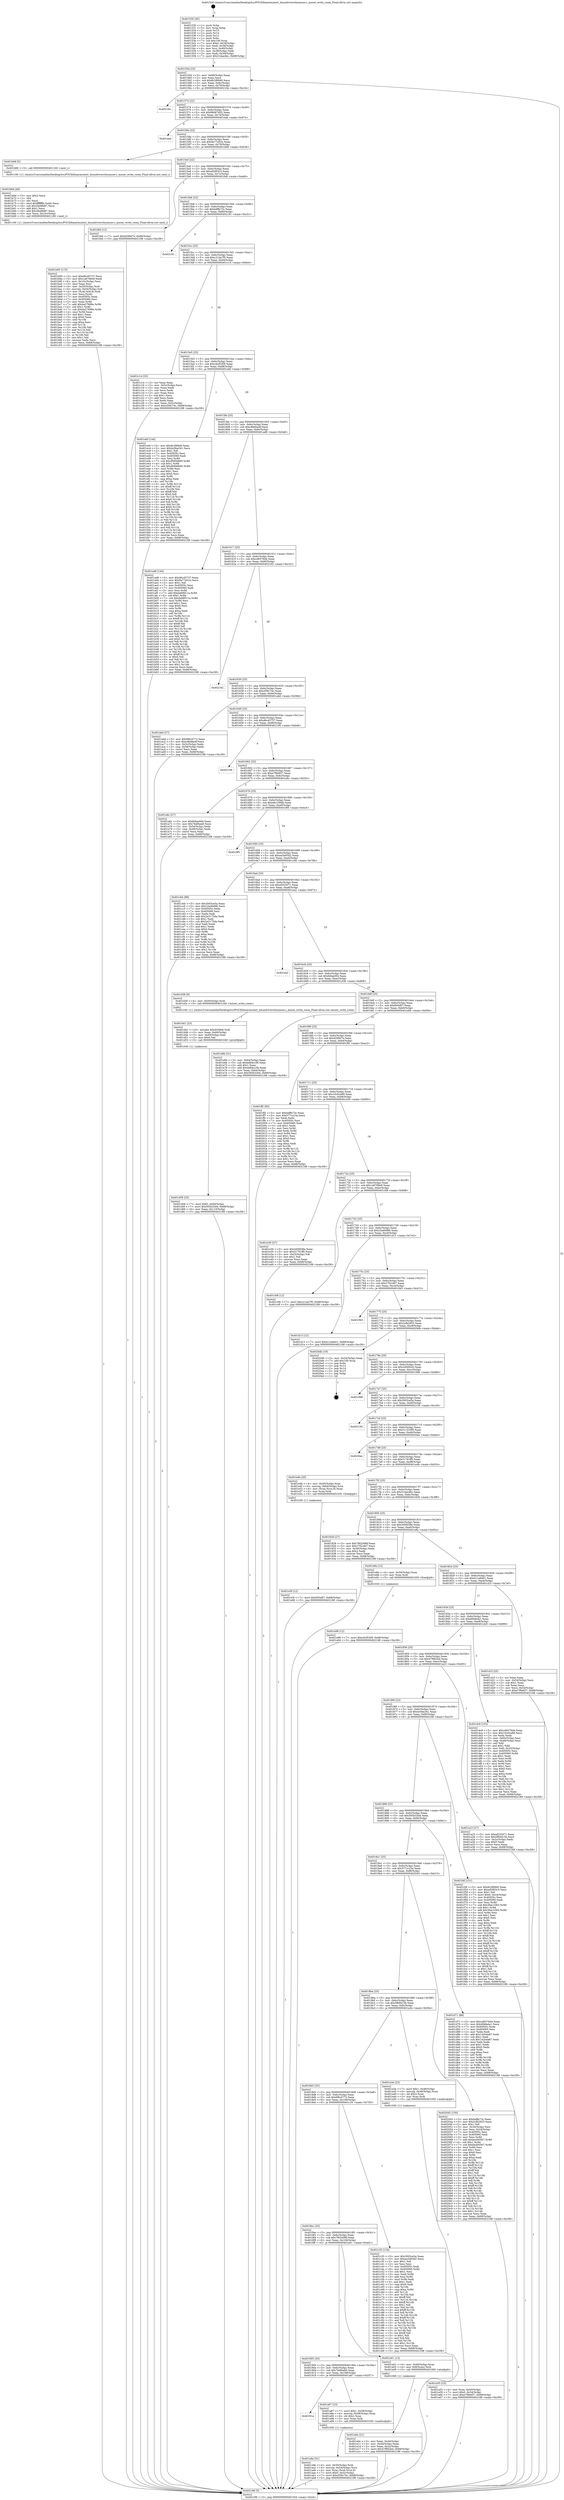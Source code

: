 digraph "0x401530" {
  label = "0x401530 (/mnt/c/Users/mathe/Desktop/tcc/POCII/binaries/extr_linuxdriversttymxser.c_mxser_write_room_Final-ollvm.out::main(0))"
  labelloc = "t"
  node[shape=record]

  Entry [label="",width=0.3,height=0.3,shape=circle,fillcolor=black,style=filled]
  "0x40155d" [label="{
     0x40155d [23]\l
     | [instrs]\l
     &nbsp;&nbsp;0x40155d \<+3\>: mov -0x68(%rbp),%eax\l
     &nbsp;&nbsp;0x401560 \<+2\>: mov %eax,%ecx\l
     &nbsp;&nbsp;0x401562 \<+6\>: sub $0x8c2f68d0,%ecx\l
     &nbsp;&nbsp;0x401568 \<+3\>: mov %eax,-0x6c(%rbp)\l
     &nbsp;&nbsp;0x40156b \<+3\>: mov %ecx,-0x70(%rbp)\l
     &nbsp;&nbsp;0x40156e \<+6\>: je 000000000040216e \<main+0xc3e\>\l
  }"]
  "0x40216e" [label="{
     0x40216e\l
  }", style=dashed]
  "0x401574" [label="{
     0x401574 [22]\l
     | [instrs]\l
     &nbsp;&nbsp;0x401574 \<+5\>: jmp 0000000000401579 \<main+0x49\>\l
     &nbsp;&nbsp;0x401579 \<+3\>: mov -0x6c(%rbp),%eax\l
     &nbsp;&nbsp;0x40157c \<+5\>: sub $0x98d67402,%eax\l
     &nbsp;&nbsp;0x401581 \<+3\>: mov %eax,-0x74(%rbp)\l
     &nbsp;&nbsp;0x401584 \<+6\>: je 0000000000401eae \<main+0x97e\>\l
  }"]
  Exit [label="",width=0.3,height=0.3,shape=circle,fillcolor=black,style=filled,peripheries=2]
  "0x401eae" [label="{
     0x401eae\l
  }", style=dashed]
  "0x40158a" [label="{
     0x40158a [22]\l
     | [instrs]\l
     &nbsp;&nbsp;0x40158a \<+5\>: jmp 000000000040158f \<main+0x5f\>\l
     &nbsp;&nbsp;0x40158f \<+3\>: mov -0x6c(%rbp),%eax\l
     &nbsp;&nbsp;0x401592 \<+5\>: sub $0x9a77e01b,%eax\l
     &nbsp;&nbsp;0x401597 \<+3\>: mov %eax,-0x78(%rbp)\l
     &nbsp;&nbsp;0x40159a \<+6\>: je 0000000000401b68 \<main+0x638\>\l
  }"]
  "0x401e96" [label="{
     0x401e96 [12]\l
     | [instrs]\l
     &nbsp;&nbsp;0x401e96 \<+7\>: movl $0xc6cf5309,-0x68(%rbp)\l
     &nbsp;&nbsp;0x401e9d \<+5\>: jmp 0000000000402188 \<main+0xc58\>\l
  }"]
  "0x401b68" [label="{
     0x401b68 [5]\l
     | [instrs]\l
     &nbsp;&nbsp;0x401b68 \<+5\>: call 0000000000401160 \<next_i\>\l
     | [calls]\l
     &nbsp;&nbsp;0x401160 \{1\} (/mnt/c/Users/mathe/Desktop/tcc/POCII/binaries/extr_linuxdriversttymxser.c_mxser_write_room_Final-ollvm.out::next_i)\l
  }"]
  "0x4015a0" [label="{
     0x4015a0 [22]\l
     | [instrs]\l
     &nbsp;&nbsp;0x4015a0 \<+5\>: jmp 00000000004015a5 \<main+0x75\>\l
     &nbsp;&nbsp;0x4015a5 \<+3\>: mov -0x6c(%rbp),%eax\l
     &nbsp;&nbsp;0x4015a8 \<+5\>: sub $0xa92f03c3,%eax\l
     &nbsp;&nbsp;0x4015ad \<+3\>: mov %eax,-0x7c(%rbp)\l
     &nbsp;&nbsp;0x4015b0 \<+6\>: je 0000000000401fe6 \<main+0xab6\>\l
  }"]
  "0x401e5f" [label="{
     0x401e5f [12]\l
     | [instrs]\l
     &nbsp;&nbsp;0x401e5f \<+7\>: movl $0x950d87,-0x68(%rbp)\l
     &nbsp;&nbsp;0x401e66 \<+5\>: jmp 0000000000402188 \<main+0xc58\>\l
  }"]
  "0x401fe6" [label="{
     0x401fe6 [12]\l
     | [instrs]\l
     &nbsp;&nbsp;0x401fe6 \<+7\>: movl $0xd299d7e,-0x68(%rbp)\l
     &nbsp;&nbsp;0x401fed \<+5\>: jmp 0000000000402188 \<main+0xc58\>\l
  }"]
  "0x4015b6" [label="{
     0x4015b6 [22]\l
     | [instrs]\l
     &nbsp;&nbsp;0x4015b6 \<+5\>: jmp 00000000004015bb \<main+0x8b\>\l
     &nbsp;&nbsp;0x4015bb \<+3\>: mov -0x6c(%rbp),%eax\l
     &nbsp;&nbsp;0x4015be \<+5\>: sub $0xbdffa73c,%eax\l
     &nbsp;&nbsp;0x4015c3 \<+3\>: mov %eax,-0x80(%rbp)\l
     &nbsp;&nbsp;0x4015c6 \<+6\>: je 0000000000402181 \<main+0xc51\>\l
  }"]
  "0x401d58" [label="{
     0x401d58 [25]\l
     | [instrs]\l
     &nbsp;&nbsp;0x401d58 \<+7\>: movl $0x0,-0x64(%rbp)\l
     &nbsp;&nbsp;0x401d5f \<+7\>: movl $0x565b33d4,-0x68(%rbp)\l
     &nbsp;&nbsp;0x401d66 \<+6\>: mov %eax,-0x110(%rbp)\l
     &nbsp;&nbsp;0x401d6c \<+5\>: jmp 0000000000402188 \<main+0xc58\>\l
  }"]
  "0x402181" [label="{
     0x402181\l
  }", style=dashed]
  "0x4015cc" [label="{
     0x4015cc [25]\l
     | [instrs]\l
     &nbsp;&nbsp;0x4015cc \<+5\>: jmp 00000000004015d1 \<main+0xa1\>\l
     &nbsp;&nbsp;0x4015d1 \<+3\>: mov -0x6c(%rbp),%eax\l
     &nbsp;&nbsp;0x4015d4 \<+5\>: sub $0xc21da7f5,%eax\l
     &nbsp;&nbsp;0x4015d9 \<+6\>: mov %eax,-0x84(%rbp)\l
     &nbsp;&nbsp;0x4015df \<+6\>: je 0000000000401c14 \<main+0x6e4\>\l
  }"]
  "0x401d41" [label="{
     0x401d41 [23]\l
     | [instrs]\l
     &nbsp;&nbsp;0x401d41 \<+10\>: movabs $0x4030b6,%rdi\l
     &nbsp;&nbsp;0x401d4b \<+3\>: mov %eax,-0x60(%rbp)\l
     &nbsp;&nbsp;0x401d4e \<+3\>: mov -0x60(%rbp),%esi\l
     &nbsp;&nbsp;0x401d51 \<+2\>: mov $0x0,%al\l
     &nbsp;&nbsp;0x401d53 \<+5\>: call 0000000000401040 \<printf@plt\>\l
     | [calls]\l
     &nbsp;&nbsp;0x401040 \{1\} (unknown)\l
  }"]
  "0x401c14" [label="{
     0x401c14 [33]\l
     | [instrs]\l
     &nbsp;&nbsp;0x401c14 \<+2\>: xor %eax,%eax\l
     &nbsp;&nbsp;0x401c16 \<+3\>: mov -0x5c(%rbp),%ecx\l
     &nbsp;&nbsp;0x401c19 \<+2\>: mov %eax,%edx\l
     &nbsp;&nbsp;0x401c1b \<+2\>: sub %ecx,%edx\l
     &nbsp;&nbsp;0x401c1d \<+2\>: mov %eax,%ecx\l
     &nbsp;&nbsp;0x401c1f \<+3\>: sub $0x1,%ecx\l
     &nbsp;&nbsp;0x401c22 \<+2\>: add %ecx,%edx\l
     &nbsp;&nbsp;0x401c24 \<+2\>: sub %edx,%eax\l
     &nbsp;&nbsp;0x401c26 \<+3\>: mov %eax,-0x5c(%rbp)\l
     &nbsp;&nbsp;0x401c29 \<+7\>: movl $0xcf39c74c,-0x68(%rbp)\l
     &nbsp;&nbsp;0x401c30 \<+5\>: jmp 0000000000402188 \<main+0xc58\>\l
  }"]
  "0x4015e5" [label="{
     0x4015e5 [25]\l
     | [instrs]\l
     &nbsp;&nbsp;0x4015e5 \<+5\>: jmp 00000000004015ea \<main+0xba\>\l
     &nbsp;&nbsp;0x4015ea \<+3\>: mov -0x6c(%rbp),%eax\l
     &nbsp;&nbsp;0x4015ed \<+5\>: sub $0xc6cf5309,%eax\l
     &nbsp;&nbsp;0x4015f2 \<+6\>: mov %eax,-0x88(%rbp)\l
     &nbsp;&nbsp;0x4015f8 \<+6\>: je 0000000000401ebf \<main+0x98f\>\l
  }"]
  "0x401b95" [label="{
     0x401b95 [115]\l
     | [instrs]\l
     &nbsp;&nbsp;0x401b95 \<+5\>: mov $0xd6c45737,%ecx\l
     &nbsp;&nbsp;0x401b9a \<+5\>: mov $0x1a8766e9,%edx\l
     &nbsp;&nbsp;0x401b9f \<+6\>: mov -0x10c(%rbp),%esi\l
     &nbsp;&nbsp;0x401ba5 \<+3\>: imul %eax,%esi\l
     &nbsp;&nbsp;0x401ba8 \<+4\>: mov -0x50(%rbp),%rdi\l
     &nbsp;&nbsp;0x401bac \<+4\>: movslq -0x54(%rbp),%r8\l
     &nbsp;&nbsp;0x401bb0 \<+4\>: mov (%rdi,%r8,8),%rdi\l
     &nbsp;&nbsp;0x401bb4 \<+2\>: mov %esi,(%rdi)\l
     &nbsp;&nbsp;0x401bb6 \<+7\>: mov 0x40505c,%eax\l
     &nbsp;&nbsp;0x401bbd \<+7\>: mov 0x405060,%esi\l
     &nbsp;&nbsp;0x401bc4 \<+3\>: mov %eax,%r9d\l
     &nbsp;&nbsp;0x401bc7 \<+7\>: add $0x4a27696e,%r9d\l
     &nbsp;&nbsp;0x401bce \<+4\>: sub $0x1,%r9d\l
     &nbsp;&nbsp;0x401bd2 \<+7\>: sub $0x4a27696e,%r9d\l
     &nbsp;&nbsp;0x401bd9 \<+4\>: imul %r9d,%eax\l
     &nbsp;&nbsp;0x401bdd \<+3\>: and $0x1,%eax\l
     &nbsp;&nbsp;0x401be0 \<+3\>: cmp $0x0,%eax\l
     &nbsp;&nbsp;0x401be3 \<+4\>: sete %r10b\l
     &nbsp;&nbsp;0x401be7 \<+3\>: cmp $0xa,%esi\l
     &nbsp;&nbsp;0x401bea \<+4\>: setl %r11b\l
     &nbsp;&nbsp;0x401bee \<+3\>: mov %r10b,%bl\l
     &nbsp;&nbsp;0x401bf1 \<+3\>: and %r11b,%bl\l
     &nbsp;&nbsp;0x401bf4 \<+3\>: xor %r11b,%r10b\l
     &nbsp;&nbsp;0x401bf7 \<+3\>: or %r10b,%bl\l
     &nbsp;&nbsp;0x401bfa \<+3\>: test $0x1,%bl\l
     &nbsp;&nbsp;0x401bfd \<+3\>: cmovne %edx,%ecx\l
     &nbsp;&nbsp;0x401c00 \<+3\>: mov %ecx,-0x68(%rbp)\l
     &nbsp;&nbsp;0x401c03 \<+5\>: jmp 0000000000402188 \<main+0xc58\>\l
  }"]
  "0x401ebf" [label="{
     0x401ebf [144]\l
     | [instrs]\l
     &nbsp;&nbsp;0x401ebf \<+5\>: mov $0x8c2f68d0,%eax\l
     &nbsp;&nbsp;0x401ec4 \<+5\>: mov $0x4c0ba341,%ecx\l
     &nbsp;&nbsp;0x401ec9 \<+2\>: mov $0x1,%dl\l
     &nbsp;&nbsp;0x401ecb \<+7\>: mov 0x40505c,%esi\l
     &nbsp;&nbsp;0x401ed2 \<+7\>: mov 0x405060,%edi\l
     &nbsp;&nbsp;0x401ed9 \<+3\>: mov %esi,%r8d\l
     &nbsp;&nbsp;0x401edc \<+7\>: sub $0xd949db85,%r8d\l
     &nbsp;&nbsp;0x401ee3 \<+4\>: sub $0x1,%r8d\l
     &nbsp;&nbsp;0x401ee7 \<+7\>: add $0xd949db85,%r8d\l
     &nbsp;&nbsp;0x401eee \<+4\>: imul %r8d,%esi\l
     &nbsp;&nbsp;0x401ef2 \<+3\>: and $0x1,%esi\l
     &nbsp;&nbsp;0x401ef5 \<+3\>: cmp $0x0,%esi\l
     &nbsp;&nbsp;0x401ef8 \<+4\>: sete %r9b\l
     &nbsp;&nbsp;0x401efc \<+3\>: cmp $0xa,%edi\l
     &nbsp;&nbsp;0x401eff \<+4\>: setl %r10b\l
     &nbsp;&nbsp;0x401f03 \<+3\>: mov %r9b,%r11b\l
     &nbsp;&nbsp;0x401f06 \<+4\>: xor $0xff,%r11b\l
     &nbsp;&nbsp;0x401f0a \<+3\>: mov %r10b,%bl\l
     &nbsp;&nbsp;0x401f0d \<+3\>: xor $0xff,%bl\l
     &nbsp;&nbsp;0x401f10 \<+3\>: xor $0x0,%dl\l
     &nbsp;&nbsp;0x401f13 \<+3\>: mov %r11b,%r14b\l
     &nbsp;&nbsp;0x401f16 \<+4\>: and $0x0,%r14b\l
     &nbsp;&nbsp;0x401f1a \<+3\>: and %dl,%r9b\l
     &nbsp;&nbsp;0x401f1d \<+3\>: mov %bl,%r15b\l
     &nbsp;&nbsp;0x401f20 \<+4\>: and $0x0,%r15b\l
     &nbsp;&nbsp;0x401f24 \<+3\>: and %dl,%r10b\l
     &nbsp;&nbsp;0x401f27 \<+3\>: or %r9b,%r14b\l
     &nbsp;&nbsp;0x401f2a \<+3\>: or %r10b,%r15b\l
     &nbsp;&nbsp;0x401f2d \<+3\>: xor %r15b,%r14b\l
     &nbsp;&nbsp;0x401f30 \<+3\>: or %bl,%r11b\l
     &nbsp;&nbsp;0x401f33 \<+4\>: xor $0xff,%r11b\l
     &nbsp;&nbsp;0x401f37 \<+3\>: or $0x0,%dl\l
     &nbsp;&nbsp;0x401f3a \<+3\>: and %dl,%r11b\l
     &nbsp;&nbsp;0x401f3d \<+3\>: or %r11b,%r14b\l
     &nbsp;&nbsp;0x401f40 \<+4\>: test $0x1,%r14b\l
     &nbsp;&nbsp;0x401f44 \<+3\>: cmovne %ecx,%eax\l
     &nbsp;&nbsp;0x401f47 \<+3\>: mov %eax,-0x68(%rbp)\l
     &nbsp;&nbsp;0x401f4a \<+5\>: jmp 0000000000402188 \<main+0xc58\>\l
  }"]
  "0x4015fe" [label="{
     0x4015fe [25]\l
     | [instrs]\l
     &nbsp;&nbsp;0x4015fe \<+5\>: jmp 0000000000401603 \<main+0xd3\>\l
     &nbsp;&nbsp;0x401603 \<+3\>: mov -0x6c(%rbp),%eax\l
     &nbsp;&nbsp;0x401606 \<+5\>: sub $0xc8b6ba4f,%eax\l
     &nbsp;&nbsp;0x40160b \<+6\>: mov %eax,-0x8c(%rbp)\l
     &nbsp;&nbsp;0x401611 \<+6\>: je 0000000000401ad8 \<main+0x5a8\>\l
  }"]
  "0x401b6d" [label="{
     0x401b6d [40]\l
     | [instrs]\l
     &nbsp;&nbsp;0x401b6d \<+5\>: mov $0x2,%ecx\l
     &nbsp;&nbsp;0x401b72 \<+1\>: cltd\l
     &nbsp;&nbsp;0x401b73 \<+2\>: idiv %ecx\l
     &nbsp;&nbsp;0x401b75 \<+6\>: imul $0xfffffffe,%edx,%ecx\l
     &nbsp;&nbsp;0x401b7b \<+6\>: sub $0x2fed8d87,%ecx\l
     &nbsp;&nbsp;0x401b81 \<+3\>: add $0x1,%ecx\l
     &nbsp;&nbsp;0x401b84 \<+6\>: add $0x2fed8d87,%ecx\l
     &nbsp;&nbsp;0x401b8a \<+6\>: mov %ecx,-0x10c(%rbp)\l
     &nbsp;&nbsp;0x401b90 \<+5\>: call 0000000000401160 \<next_i\>\l
     | [calls]\l
     &nbsp;&nbsp;0x401160 \{1\} (/mnt/c/Users/mathe/Desktop/tcc/POCII/binaries/extr_linuxdriversttymxser.c_mxser_write_room_Final-ollvm.out::next_i)\l
  }"]
  "0x401ad8" [label="{
     0x401ad8 [144]\l
     | [instrs]\l
     &nbsp;&nbsp;0x401ad8 \<+5\>: mov $0xd6c45737,%eax\l
     &nbsp;&nbsp;0x401add \<+5\>: mov $0x9a77e01b,%ecx\l
     &nbsp;&nbsp;0x401ae2 \<+2\>: mov $0x1,%dl\l
     &nbsp;&nbsp;0x401ae4 \<+7\>: mov 0x40505c,%esi\l
     &nbsp;&nbsp;0x401aeb \<+7\>: mov 0x405060,%edi\l
     &nbsp;&nbsp;0x401af2 \<+3\>: mov %esi,%r8d\l
     &nbsp;&nbsp;0x401af5 \<+7\>: add $0xda68911a,%r8d\l
     &nbsp;&nbsp;0x401afc \<+4\>: sub $0x1,%r8d\l
     &nbsp;&nbsp;0x401b00 \<+7\>: sub $0xda68911a,%r8d\l
     &nbsp;&nbsp;0x401b07 \<+4\>: imul %r8d,%esi\l
     &nbsp;&nbsp;0x401b0b \<+3\>: and $0x1,%esi\l
     &nbsp;&nbsp;0x401b0e \<+3\>: cmp $0x0,%esi\l
     &nbsp;&nbsp;0x401b11 \<+4\>: sete %r9b\l
     &nbsp;&nbsp;0x401b15 \<+3\>: cmp $0xa,%edi\l
     &nbsp;&nbsp;0x401b18 \<+4\>: setl %r10b\l
     &nbsp;&nbsp;0x401b1c \<+3\>: mov %r9b,%r11b\l
     &nbsp;&nbsp;0x401b1f \<+4\>: xor $0xff,%r11b\l
     &nbsp;&nbsp;0x401b23 \<+3\>: mov %r10b,%bl\l
     &nbsp;&nbsp;0x401b26 \<+3\>: xor $0xff,%bl\l
     &nbsp;&nbsp;0x401b29 \<+3\>: xor $0x0,%dl\l
     &nbsp;&nbsp;0x401b2c \<+3\>: mov %r11b,%r14b\l
     &nbsp;&nbsp;0x401b2f \<+4\>: and $0x0,%r14b\l
     &nbsp;&nbsp;0x401b33 \<+3\>: and %dl,%r9b\l
     &nbsp;&nbsp;0x401b36 \<+3\>: mov %bl,%r15b\l
     &nbsp;&nbsp;0x401b39 \<+4\>: and $0x0,%r15b\l
     &nbsp;&nbsp;0x401b3d \<+3\>: and %dl,%r10b\l
     &nbsp;&nbsp;0x401b40 \<+3\>: or %r9b,%r14b\l
     &nbsp;&nbsp;0x401b43 \<+3\>: or %r10b,%r15b\l
     &nbsp;&nbsp;0x401b46 \<+3\>: xor %r15b,%r14b\l
     &nbsp;&nbsp;0x401b49 \<+3\>: or %bl,%r11b\l
     &nbsp;&nbsp;0x401b4c \<+4\>: xor $0xff,%r11b\l
     &nbsp;&nbsp;0x401b50 \<+3\>: or $0x0,%dl\l
     &nbsp;&nbsp;0x401b53 \<+3\>: and %dl,%r11b\l
     &nbsp;&nbsp;0x401b56 \<+3\>: or %r11b,%r14b\l
     &nbsp;&nbsp;0x401b59 \<+4\>: test $0x1,%r14b\l
     &nbsp;&nbsp;0x401b5d \<+3\>: cmovne %ecx,%eax\l
     &nbsp;&nbsp;0x401b60 \<+3\>: mov %eax,-0x68(%rbp)\l
     &nbsp;&nbsp;0x401b63 \<+5\>: jmp 0000000000402188 \<main+0xc58\>\l
  }"]
  "0x401617" [label="{
     0x401617 [25]\l
     | [instrs]\l
     &nbsp;&nbsp;0x401617 \<+5\>: jmp 000000000040161c \<main+0xec\>\l
     &nbsp;&nbsp;0x40161c \<+3\>: mov -0x6c(%rbp),%eax\l
     &nbsp;&nbsp;0x40161f \<+5\>: sub $0xcd6576d4,%eax\l
     &nbsp;&nbsp;0x401624 \<+6\>: mov %eax,-0x90(%rbp)\l
     &nbsp;&nbsp;0x40162a \<+6\>: je 0000000000402162 \<main+0xc32\>\l
  }"]
  "0x401a9e" [label="{
     0x401a9e [31]\l
     | [instrs]\l
     &nbsp;&nbsp;0x401a9e \<+4\>: mov -0x50(%rbp),%rdi\l
     &nbsp;&nbsp;0x401aa2 \<+4\>: movslq -0x54(%rbp),%rcx\l
     &nbsp;&nbsp;0x401aa6 \<+4\>: mov %rax,(%rdi,%rcx,8)\l
     &nbsp;&nbsp;0x401aaa \<+7\>: movl $0x0,-0x5c(%rbp)\l
     &nbsp;&nbsp;0x401ab1 \<+7\>: movl $0xcf39c74c,-0x68(%rbp)\l
     &nbsp;&nbsp;0x401ab8 \<+5\>: jmp 0000000000402188 \<main+0xc58\>\l
  }"]
  "0x402162" [label="{
     0x402162\l
  }", style=dashed]
  "0x401630" [label="{
     0x401630 [25]\l
     | [instrs]\l
     &nbsp;&nbsp;0x401630 \<+5\>: jmp 0000000000401635 \<main+0x105\>\l
     &nbsp;&nbsp;0x401635 \<+3\>: mov -0x6c(%rbp),%eax\l
     &nbsp;&nbsp;0x401638 \<+5\>: sub $0xcf39c74c,%eax\l
     &nbsp;&nbsp;0x40163d \<+6\>: mov %eax,-0x94(%rbp)\l
     &nbsp;&nbsp;0x401643 \<+6\>: je 0000000000401abd \<main+0x58d\>\l
  }"]
  "0x40191e" [label="{
     0x40191e\l
  }", style=dashed]
  "0x401abd" [label="{
     0x401abd [27]\l
     | [instrs]\l
     &nbsp;&nbsp;0x401abd \<+5\>: mov $0x6f6c4772,%eax\l
     &nbsp;&nbsp;0x401ac2 \<+5\>: mov $0xc8b6ba4f,%ecx\l
     &nbsp;&nbsp;0x401ac7 \<+3\>: mov -0x5c(%rbp),%edx\l
     &nbsp;&nbsp;0x401aca \<+3\>: cmp -0x58(%rbp),%edx\l
     &nbsp;&nbsp;0x401acd \<+3\>: cmovl %ecx,%eax\l
     &nbsp;&nbsp;0x401ad0 \<+3\>: mov %eax,-0x68(%rbp)\l
     &nbsp;&nbsp;0x401ad3 \<+5\>: jmp 0000000000402188 \<main+0xc58\>\l
  }"]
  "0x401649" [label="{
     0x401649 [25]\l
     | [instrs]\l
     &nbsp;&nbsp;0x401649 \<+5\>: jmp 000000000040164e \<main+0x11e\>\l
     &nbsp;&nbsp;0x40164e \<+3\>: mov -0x6c(%rbp),%eax\l
     &nbsp;&nbsp;0x401651 \<+5\>: sub $0xd6c45737,%eax\l
     &nbsp;&nbsp;0x401656 \<+6\>: mov %eax,-0x98(%rbp)\l
     &nbsp;&nbsp;0x40165c \<+6\>: je 0000000000402106 \<main+0xbd6\>\l
  }"]
  "0x401a87" [label="{
     0x401a87 [23]\l
     | [instrs]\l
     &nbsp;&nbsp;0x401a87 \<+7\>: movl $0x1,-0x58(%rbp)\l
     &nbsp;&nbsp;0x401a8e \<+4\>: movslq -0x58(%rbp),%rax\l
     &nbsp;&nbsp;0x401a92 \<+4\>: shl $0x2,%rax\l
     &nbsp;&nbsp;0x401a96 \<+3\>: mov %rax,%rdi\l
     &nbsp;&nbsp;0x401a99 \<+5\>: call 0000000000401050 \<malloc@plt\>\l
     | [calls]\l
     &nbsp;&nbsp;0x401050 \{1\} (unknown)\l
  }"]
  "0x402106" [label="{
     0x402106\l
  }", style=dashed]
  "0x401662" [label="{
     0x401662 [25]\l
     | [instrs]\l
     &nbsp;&nbsp;0x401662 \<+5\>: jmp 0000000000401667 \<main+0x137\>\l
     &nbsp;&nbsp;0x401667 \<+3\>: mov -0x6c(%rbp),%eax\l
     &nbsp;&nbsp;0x40166a \<+5\>: sub $0xe7f9e657,%eax\l
     &nbsp;&nbsp;0x40166f \<+6\>: mov %eax,-0x9c(%rbp)\l
     &nbsp;&nbsp;0x401675 \<+6\>: je 0000000000401a6c \<main+0x53c\>\l
  }"]
  "0x401a55" [label="{
     0x401a55 [23]\l
     | [instrs]\l
     &nbsp;&nbsp;0x401a55 \<+4\>: mov %rax,-0x50(%rbp)\l
     &nbsp;&nbsp;0x401a59 \<+7\>: movl $0x0,-0x54(%rbp)\l
     &nbsp;&nbsp;0x401a60 \<+7\>: movl $0xe7f9e657,-0x68(%rbp)\l
     &nbsp;&nbsp;0x401a67 \<+5\>: jmp 0000000000402188 \<main+0xc58\>\l
  }"]
  "0x401a6c" [label="{
     0x401a6c [27]\l
     | [instrs]\l
     &nbsp;&nbsp;0x401a6c \<+5\>: mov $0xfe9ae004,%eax\l
     &nbsp;&nbsp;0x401a71 \<+5\>: mov $0x7bdf4ab0,%ecx\l
     &nbsp;&nbsp;0x401a76 \<+3\>: mov -0x54(%rbp),%edx\l
     &nbsp;&nbsp;0x401a79 \<+3\>: cmp -0x48(%rbp),%edx\l
     &nbsp;&nbsp;0x401a7c \<+3\>: cmovl %ecx,%eax\l
     &nbsp;&nbsp;0x401a7f \<+3\>: mov %eax,-0x68(%rbp)\l
     &nbsp;&nbsp;0x401a82 \<+5\>: jmp 0000000000402188 \<main+0xc58\>\l
  }"]
  "0x40167b" [label="{
     0x40167b [25]\l
     | [instrs]\l
     &nbsp;&nbsp;0x40167b \<+5\>: jmp 0000000000401680 \<main+0x150\>\l
     &nbsp;&nbsp;0x401680 \<+3\>: mov -0x6c(%rbp),%eax\l
     &nbsp;&nbsp;0x401683 \<+5\>: sub $0xe8c156db,%eax\l
     &nbsp;&nbsp;0x401688 \<+6\>: mov %eax,-0xa0(%rbp)\l
     &nbsp;&nbsp;0x40168e \<+6\>: je 00000000004019f5 \<main+0x4c5\>\l
  }"]
  "0x401a0e" [label="{
     0x401a0e [21]\l
     | [instrs]\l
     &nbsp;&nbsp;0x401a0e \<+3\>: mov %eax,-0x44(%rbp)\l
     &nbsp;&nbsp;0x401a11 \<+3\>: mov -0x44(%rbp),%eax\l
     &nbsp;&nbsp;0x401a14 \<+3\>: mov %eax,-0x2c(%rbp)\l
     &nbsp;&nbsp;0x401a17 \<+7\>: movl $0x47f662bd,-0x68(%rbp)\l
     &nbsp;&nbsp;0x401a1e \<+5\>: jmp 0000000000402188 \<main+0xc58\>\l
  }"]
  "0x4019f5" [label="{
     0x4019f5\l
  }", style=dashed]
  "0x401694" [label="{
     0x401694 [25]\l
     | [instrs]\l
     &nbsp;&nbsp;0x401694 \<+5\>: jmp 0000000000401699 \<main+0x169\>\l
     &nbsp;&nbsp;0x401699 \<+3\>: mov -0x6c(%rbp),%eax\l
     &nbsp;&nbsp;0x40169c \<+5\>: sub $0xea3493d2,%eax\l
     &nbsp;&nbsp;0x4016a1 \<+6\>: mov %eax,-0xa4(%rbp)\l
     &nbsp;&nbsp;0x4016a7 \<+6\>: je 0000000000401cbb \<main+0x78b\>\l
  }"]
  "0x401905" [label="{
     0x401905 [25]\l
     | [instrs]\l
     &nbsp;&nbsp;0x401905 \<+5\>: jmp 000000000040190a \<main+0x3da\>\l
     &nbsp;&nbsp;0x40190a \<+3\>: mov -0x6c(%rbp),%eax\l
     &nbsp;&nbsp;0x40190d \<+5\>: sub $0x7bdf4ab0,%eax\l
     &nbsp;&nbsp;0x401912 \<+6\>: mov %eax,-0x108(%rbp)\l
     &nbsp;&nbsp;0x401918 \<+6\>: je 0000000000401a87 \<main+0x557\>\l
  }"]
  "0x401cbb" [label="{
     0x401cbb [88]\l
     | [instrs]\l
     &nbsp;&nbsp;0x401cbb \<+5\>: mov $0x3003ce5a,%eax\l
     &nbsp;&nbsp;0x401cc0 \<+5\>: mov $0x22ed0d96,%ecx\l
     &nbsp;&nbsp;0x401cc5 \<+7\>: mov 0x40505c,%edx\l
     &nbsp;&nbsp;0x401ccc \<+7\>: mov 0x405060,%esi\l
     &nbsp;&nbsp;0x401cd3 \<+2\>: mov %edx,%edi\l
     &nbsp;&nbsp;0x401cd5 \<+6\>: add $0x2a3175da,%edi\l
     &nbsp;&nbsp;0x401cdb \<+3\>: sub $0x1,%edi\l
     &nbsp;&nbsp;0x401cde \<+6\>: sub $0x2a3175da,%edi\l
     &nbsp;&nbsp;0x401ce4 \<+3\>: imul %edi,%edx\l
     &nbsp;&nbsp;0x401ce7 \<+3\>: and $0x1,%edx\l
     &nbsp;&nbsp;0x401cea \<+3\>: cmp $0x0,%edx\l
     &nbsp;&nbsp;0x401ced \<+4\>: sete %r8b\l
     &nbsp;&nbsp;0x401cf1 \<+3\>: cmp $0xa,%esi\l
     &nbsp;&nbsp;0x401cf4 \<+4\>: setl %r9b\l
     &nbsp;&nbsp;0x401cf8 \<+3\>: mov %r8b,%r10b\l
     &nbsp;&nbsp;0x401cfb \<+3\>: and %r9b,%r10b\l
     &nbsp;&nbsp;0x401cfe \<+3\>: xor %r9b,%r8b\l
     &nbsp;&nbsp;0x401d01 \<+3\>: or %r8b,%r10b\l
     &nbsp;&nbsp;0x401d04 \<+4\>: test $0x1,%r10b\l
     &nbsp;&nbsp;0x401d08 \<+3\>: cmovne %ecx,%eax\l
     &nbsp;&nbsp;0x401d0b \<+3\>: mov %eax,-0x68(%rbp)\l
     &nbsp;&nbsp;0x401d0e \<+5\>: jmp 0000000000402188 \<main+0xc58\>\l
  }"]
  "0x4016ad" [label="{
     0x4016ad [25]\l
     | [instrs]\l
     &nbsp;&nbsp;0x4016ad \<+5\>: jmp 00000000004016b2 \<main+0x182\>\l
     &nbsp;&nbsp;0x4016b2 \<+3\>: mov -0x6c(%rbp),%eax\l
     &nbsp;&nbsp;0x4016b5 \<+5\>: sub $0xef253071,%eax\l
     &nbsp;&nbsp;0x4016ba \<+6\>: mov %eax,-0xa8(%rbp)\l
     &nbsp;&nbsp;0x4016c0 \<+6\>: je 0000000000401ea2 \<main+0x972\>\l
  }"]
  "0x401a01" [label="{
     0x401a01 [13]\l
     | [instrs]\l
     &nbsp;&nbsp;0x401a01 \<+4\>: mov -0x40(%rbp),%rax\l
     &nbsp;&nbsp;0x401a05 \<+4\>: mov 0x8(%rax),%rdi\l
     &nbsp;&nbsp;0x401a09 \<+5\>: call 0000000000401060 \<atoi@plt\>\l
     | [calls]\l
     &nbsp;&nbsp;0x401060 \{1\} (unknown)\l
  }"]
  "0x401ea2" [label="{
     0x401ea2\l
  }", style=dashed]
  "0x4016c6" [label="{
     0x4016c6 [25]\l
     | [instrs]\l
     &nbsp;&nbsp;0x4016c6 \<+5\>: jmp 00000000004016cb \<main+0x19b\>\l
     &nbsp;&nbsp;0x4016cb \<+3\>: mov -0x6c(%rbp),%eax\l
     &nbsp;&nbsp;0x4016ce \<+5\>: sub $0xfe9ae004,%eax\l
     &nbsp;&nbsp;0x4016d3 \<+6\>: mov %eax,-0xac(%rbp)\l
     &nbsp;&nbsp;0x4016d9 \<+6\>: je 0000000000401d38 \<main+0x808\>\l
  }"]
  "0x4018ec" [label="{
     0x4018ec [25]\l
     | [instrs]\l
     &nbsp;&nbsp;0x4018ec \<+5\>: jmp 00000000004018f1 \<main+0x3c1\>\l
     &nbsp;&nbsp;0x4018f1 \<+3\>: mov -0x6c(%rbp),%eax\l
     &nbsp;&nbsp;0x4018f4 \<+5\>: sub $0x7802496f,%eax\l
     &nbsp;&nbsp;0x4018f9 \<+6\>: mov %eax,-0x104(%rbp)\l
     &nbsp;&nbsp;0x4018ff \<+6\>: je 0000000000401a01 \<main+0x4d1\>\l
  }"]
  "0x401d38" [label="{
     0x401d38 [9]\l
     | [instrs]\l
     &nbsp;&nbsp;0x401d38 \<+4\>: mov -0x50(%rbp),%rdi\l
     &nbsp;&nbsp;0x401d3c \<+5\>: call 0000000000401240 \<mxser_write_room\>\l
     | [calls]\l
     &nbsp;&nbsp;0x401240 \{1\} (/mnt/c/Users/mathe/Desktop/tcc/POCII/binaries/extr_linuxdriversttymxser.c_mxser_write_room_Final-ollvm.out::mxser_write_room)\l
  }"]
  "0x4016df" [label="{
     0x4016df [25]\l
     | [instrs]\l
     &nbsp;&nbsp;0x4016df \<+5\>: jmp 00000000004016e4 \<main+0x1b4\>\l
     &nbsp;&nbsp;0x4016e4 \<+3\>: mov -0x6c(%rbp),%eax\l
     &nbsp;&nbsp;0x4016e7 \<+5\>: sub $0x950d87,%eax\l
     &nbsp;&nbsp;0x4016ec \<+6\>: mov %eax,-0xb0(%rbp)\l
     &nbsp;&nbsp;0x4016f2 \<+6\>: je 0000000000401e6b \<main+0x93b\>\l
  }"]
  "0x401c35" [label="{
     0x401c35 [134]\l
     | [instrs]\l
     &nbsp;&nbsp;0x401c35 \<+5\>: mov $0x3003ce5a,%eax\l
     &nbsp;&nbsp;0x401c3a \<+5\>: mov $0xea3493d2,%ecx\l
     &nbsp;&nbsp;0x401c3f \<+2\>: mov $0x1,%dl\l
     &nbsp;&nbsp;0x401c41 \<+2\>: xor %esi,%esi\l
     &nbsp;&nbsp;0x401c43 \<+7\>: mov 0x40505c,%edi\l
     &nbsp;&nbsp;0x401c4a \<+8\>: mov 0x405060,%r8d\l
     &nbsp;&nbsp;0x401c52 \<+3\>: sub $0x1,%esi\l
     &nbsp;&nbsp;0x401c55 \<+3\>: mov %edi,%r9d\l
     &nbsp;&nbsp;0x401c58 \<+3\>: add %esi,%r9d\l
     &nbsp;&nbsp;0x401c5b \<+4\>: imul %r9d,%edi\l
     &nbsp;&nbsp;0x401c5f \<+3\>: and $0x1,%edi\l
     &nbsp;&nbsp;0x401c62 \<+3\>: cmp $0x0,%edi\l
     &nbsp;&nbsp;0x401c65 \<+4\>: sete %r10b\l
     &nbsp;&nbsp;0x401c69 \<+4\>: cmp $0xa,%r8d\l
     &nbsp;&nbsp;0x401c6d \<+4\>: setl %r11b\l
     &nbsp;&nbsp;0x401c71 \<+3\>: mov %r10b,%bl\l
     &nbsp;&nbsp;0x401c74 \<+3\>: xor $0xff,%bl\l
     &nbsp;&nbsp;0x401c77 \<+3\>: mov %r11b,%r14b\l
     &nbsp;&nbsp;0x401c7a \<+4\>: xor $0xff,%r14b\l
     &nbsp;&nbsp;0x401c7e \<+3\>: xor $0x1,%dl\l
     &nbsp;&nbsp;0x401c81 \<+3\>: mov %bl,%r15b\l
     &nbsp;&nbsp;0x401c84 \<+4\>: and $0xff,%r15b\l
     &nbsp;&nbsp;0x401c88 \<+3\>: and %dl,%r10b\l
     &nbsp;&nbsp;0x401c8b \<+3\>: mov %r14b,%r12b\l
     &nbsp;&nbsp;0x401c8e \<+4\>: and $0xff,%r12b\l
     &nbsp;&nbsp;0x401c92 \<+3\>: and %dl,%r11b\l
     &nbsp;&nbsp;0x401c95 \<+3\>: or %r10b,%r15b\l
     &nbsp;&nbsp;0x401c98 \<+3\>: or %r11b,%r12b\l
     &nbsp;&nbsp;0x401c9b \<+3\>: xor %r12b,%r15b\l
     &nbsp;&nbsp;0x401c9e \<+3\>: or %r14b,%bl\l
     &nbsp;&nbsp;0x401ca1 \<+3\>: xor $0xff,%bl\l
     &nbsp;&nbsp;0x401ca4 \<+3\>: or $0x1,%dl\l
     &nbsp;&nbsp;0x401ca7 \<+2\>: and %dl,%bl\l
     &nbsp;&nbsp;0x401ca9 \<+3\>: or %bl,%r15b\l
     &nbsp;&nbsp;0x401cac \<+4\>: test $0x1,%r15b\l
     &nbsp;&nbsp;0x401cb0 \<+3\>: cmovne %ecx,%eax\l
     &nbsp;&nbsp;0x401cb3 \<+3\>: mov %eax,-0x68(%rbp)\l
     &nbsp;&nbsp;0x401cb6 \<+5\>: jmp 0000000000402188 \<main+0xc58\>\l
  }"]
  "0x401e6b" [label="{
     0x401e6b [31]\l
     | [instrs]\l
     &nbsp;&nbsp;0x401e6b \<+3\>: mov -0x64(%rbp),%eax\l
     &nbsp;&nbsp;0x401e6e \<+5\>: sub $0xdd84cc36,%eax\l
     &nbsp;&nbsp;0x401e73 \<+3\>: add $0x1,%eax\l
     &nbsp;&nbsp;0x401e76 \<+5\>: add $0xdd84cc36,%eax\l
     &nbsp;&nbsp;0x401e7b \<+3\>: mov %eax,-0x64(%rbp)\l
     &nbsp;&nbsp;0x401e7e \<+7\>: movl $0x565b33d4,-0x68(%rbp)\l
     &nbsp;&nbsp;0x401e85 \<+5\>: jmp 0000000000402188 \<main+0xc58\>\l
  }"]
  "0x4016f8" [label="{
     0x4016f8 [25]\l
     | [instrs]\l
     &nbsp;&nbsp;0x4016f8 \<+5\>: jmp 00000000004016fd \<main+0x1cd\>\l
     &nbsp;&nbsp;0x4016fd \<+3\>: mov -0x6c(%rbp),%eax\l
     &nbsp;&nbsp;0x401700 \<+5\>: sub $0xd299d7e,%eax\l
     &nbsp;&nbsp;0x401705 \<+6\>: mov %eax,-0xb4(%rbp)\l
     &nbsp;&nbsp;0x40170b \<+6\>: je 0000000000401ff2 \<main+0xac2\>\l
  }"]
  "0x4018d3" [label="{
     0x4018d3 [25]\l
     | [instrs]\l
     &nbsp;&nbsp;0x4018d3 \<+5\>: jmp 00000000004018d8 \<main+0x3a8\>\l
     &nbsp;&nbsp;0x4018d8 \<+3\>: mov -0x6c(%rbp),%eax\l
     &nbsp;&nbsp;0x4018db \<+5\>: sub $0x6f6c4772,%eax\l
     &nbsp;&nbsp;0x4018e0 \<+6\>: mov %eax,-0x100(%rbp)\l
     &nbsp;&nbsp;0x4018e6 \<+6\>: je 0000000000401c35 \<main+0x705\>\l
  }"]
  "0x401ff2" [label="{
     0x401ff2 [83]\l
     | [instrs]\l
     &nbsp;&nbsp;0x401ff2 \<+5\>: mov $0xbdffa73c,%eax\l
     &nbsp;&nbsp;0x401ff7 \<+5\>: mov $0x577cc23a,%ecx\l
     &nbsp;&nbsp;0x401ffc \<+2\>: xor %edx,%edx\l
     &nbsp;&nbsp;0x401ffe \<+7\>: mov 0x40505c,%esi\l
     &nbsp;&nbsp;0x402005 \<+7\>: mov 0x405060,%edi\l
     &nbsp;&nbsp;0x40200c \<+3\>: sub $0x1,%edx\l
     &nbsp;&nbsp;0x40200f \<+3\>: mov %esi,%r8d\l
     &nbsp;&nbsp;0x402012 \<+3\>: add %edx,%r8d\l
     &nbsp;&nbsp;0x402015 \<+4\>: imul %r8d,%esi\l
     &nbsp;&nbsp;0x402019 \<+3\>: and $0x1,%esi\l
     &nbsp;&nbsp;0x40201c \<+3\>: cmp $0x0,%esi\l
     &nbsp;&nbsp;0x40201f \<+4\>: sete %r9b\l
     &nbsp;&nbsp;0x402023 \<+3\>: cmp $0xa,%edi\l
     &nbsp;&nbsp;0x402026 \<+4\>: setl %r10b\l
     &nbsp;&nbsp;0x40202a \<+3\>: mov %r9b,%r11b\l
     &nbsp;&nbsp;0x40202d \<+3\>: and %r10b,%r11b\l
     &nbsp;&nbsp;0x402030 \<+3\>: xor %r10b,%r9b\l
     &nbsp;&nbsp;0x402033 \<+3\>: or %r9b,%r11b\l
     &nbsp;&nbsp;0x402036 \<+4\>: test $0x1,%r11b\l
     &nbsp;&nbsp;0x40203a \<+3\>: cmovne %ecx,%eax\l
     &nbsp;&nbsp;0x40203d \<+3\>: mov %eax,-0x68(%rbp)\l
     &nbsp;&nbsp;0x402040 \<+5\>: jmp 0000000000402188 \<main+0xc58\>\l
  }"]
  "0x401711" [label="{
     0x401711 [25]\l
     | [instrs]\l
     &nbsp;&nbsp;0x401711 \<+5\>: jmp 0000000000401716 \<main+0x1e6\>\l
     &nbsp;&nbsp;0x401716 \<+3\>: mov -0x6c(%rbp),%eax\l
     &nbsp;&nbsp;0x401719 \<+5\>: sub $0x10c62a89,%eax\l
     &nbsp;&nbsp;0x40171e \<+6\>: mov %eax,-0xb8(%rbp)\l
     &nbsp;&nbsp;0x401724 \<+6\>: je 0000000000401e30 \<main+0x900\>\l
  }"]
  "0x401a3e" [label="{
     0x401a3e [23]\l
     | [instrs]\l
     &nbsp;&nbsp;0x401a3e \<+7\>: movl $0x1,-0x48(%rbp)\l
     &nbsp;&nbsp;0x401a45 \<+4\>: movslq -0x48(%rbp),%rax\l
     &nbsp;&nbsp;0x401a49 \<+4\>: shl $0x3,%rax\l
     &nbsp;&nbsp;0x401a4d \<+3\>: mov %rax,%rdi\l
     &nbsp;&nbsp;0x401a50 \<+5\>: call 0000000000401050 \<malloc@plt\>\l
     | [calls]\l
     &nbsp;&nbsp;0x401050 \{1\} (unknown)\l
  }"]
  "0x401e30" [label="{
     0x401e30 [27]\l
     | [instrs]\l
     &nbsp;&nbsp;0x401e30 \<+5\>: mov $0x3d56f38e,%eax\l
     &nbsp;&nbsp;0x401e35 \<+5\>: mov $0x31791ff5,%ecx\l
     &nbsp;&nbsp;0x401e3a \<+3\>: mov -0x25(%rbp),%dl\l
     &nbsp;&nbsp;0x401e3d \<+3\>: test $0x1,%dl\l
     &nbsp;&nbsp;0x401e40 \<+3\>: cmovne %ecx,%eax\l
     &nbsp;&nbsp;0x401e43 \<+3\>: mov %eax,-0x68(%rbp)\l
     &nbsp;&nbsp;0x401e46 \<+5\>: jmp 0000000000402188 \<main+0xc58\>\l
  }"]
  "0x40172a" [label="{
     0x40172a [25]\l
     | [instrs]\l
     &nbsp;&nbsp;0x40172a \<+5\>: jmp 000000000040172f \<main+0x1ff\>\l
     &nbsp;&nbsp;0x40172f \<+3\>: mov -0x6c(%rbp),%eax\l
     &nbsp;&nbsp;0x401732 \<+5\>: sub $0x1a8766e9,%eax\l
     &nbsp;&nbsp;0x401737 \<+6\>: mov %eax,-0xbc(%rbp)\l
     &nbsp;&nbsp;0x40173d \<+6\>: je 0000000000401c08 \<main+0x6d8\>\l
  }"]
  "0x4018ba" [label="{
     0x4018ba [25]\l
     | [instrs]\l
     &nbsp;&nbsp;0x4018ba \<+5\>: jmp 00000000004018bf \<main+0x38f\>\l
     &nbsp;&nbsp;0x4018bf \<+3\>: mov -0x6c(%rbp),%eax\l
     &nbsp;&nbsp;0x4018c2 \<+5\>: sub $0x5fb9d15b,%eax\l
     &nbsp;&nbsp;0x4018c7 \<+6\>: mov %eax,-0xfc(%rbp)\l
     &nbsp;&nbsp;0x4018cd \<+6\>: je 0000000000401a3e \<main+0x50e\>\l
  }"]
  "0x401c08" [label="{
     0x401c08 [12]\l
     | [instrs]\l
     &nbsp;&nbsp;0x401c08 \<+7\>: movl $0xc21da7f5,-0x68(%rbp)\l
     &nbsp;&nbsp;0x401c0f \<+5\>: jmp 0000000000402188 \<main+0xc58\>\l
  }"]
  "0x401743" [label="{
     0x401743 [25]\l
     | [instrs]\l
     &nbsp;&nbsp;0x401743 \<+5\>: jmp 0000000000401748 \<main+0x218\>\l
     &nbsp;&nbsp;0x401748 \<+3\>: mov -0x6c(%rbp),%eax\l
     &nbsp;&nbsp;0x40174b \<+5\>: sub $0x22ed0d96,%eax\l
     &nbsp;&nbsp;0x401750 \<+6\>: mov %eax,-0xc0(%rbp)\l
     &nbsp;&nbsp;0x401756 \<+6\>: je 0000000000401d13 \<main+0x7e3\>\l
  }"]
  "0x402045" [label="{
     0x402045 [150]\l
     | [instrs]\l
     &nbsp;&nbsp;0x402045 \<+5\>: mov $0xbdffa73c,%eax\l
     &nbsp;&nbsp;0x40204a \<+5\>: mov $0x2cfb2933,%ecx\l
     &nbsp;&nbsp;0x40204f \<+2\>: mov $0x1,%dl\l
     &nbsp;&nbsp;0x402051 \<+3\>: mov -0x34(%rbp),%esi\l
     &nbsp;&nbsp;0x402054 \<+3\>: mov %esi,-0x24(%rbp)\l
     &nbsp;&nbsp;0x402057 \<+7\>: mov 0x40505c,%esi\l
     &nbsp;&nbsp;0x40205e \<+7\>: mov 0x405060,%edi\l
     &nbsp;&nbsp;0x402065 \<+3\>: mov %esi,%r8d\l
     &nbsp;&nbsp;0x402068 \<+7\>: add $0xbea00567,%r8d\l
     &nbsp;&nbsp;0x40206f \<+4\>: sub $0x1,%r8d\l
     &nbsp;&nbsp;0x402073 \<+7\>: sub $0xbea00567,%r8d\l
     &nbsp;&nbsp;0x40207a \<+4\>: imul %r8d,%esi\l
     &nbsp;&nbsp;0x40207e \<+3\>: and $0x1,%esi\l
     &nbsp;&nbsp;0x402081 \<+3\>: cmp $0x0,%esi\l
     &nbsp;&nbsp;0x402084 \<+4\>: sete %r9b\l
     &nbsp;&nbsp;0x402088 \<+3\>: cmp $0xa,%edi\l
     &nbsp;&nbsp;0x40208b \<+4\>: setl %r10b\l
     &nbsp;&nbsp;0x40208f \<+3\>: mov %r9b,%r11b\l
     &nbsp;&nbsp;0x402092 \<+4\>: xor $0xff,%r11b\l
     &nbsp;&nbsp;0x402096 \<+3\>: mov %r10b,%bl\l
     &nbsp;&nbsp;0x402099 \<+3\>: xor $0xff,%bl\l
     &nbsp;&nbsp;0x40209c \<+3\>: xor $0x1,%dl\l
     &nbsp;&nbsp;0x40209f \<+3\>: mov %r11b,%r14b\l
     &nbsp;&nbsp;0x4020a2 \<+4\>: and $0xff,%r14b\l
     &nbsp;&nbsp;0x4020a6 \<+3\>: and %dl,%r9b\l
     &nbsp;&nbsp;0x4020a9 \<+3\>: mov %bl,%r15b\l
     &nbsp;&nbsp;0x4020ac \<+4\>: and $0xff,%r15b\l
     &nbsp;&nbsp;0x4020b0 \<+3\>: and %dl,%r10b\l
     &nbsp;&nbsp;0x4020b3 \<+3\>: or %r9b,%r14b\l
     &nbsp;&nbsp;0x4020b6 \<+3\>: or %r10b,%r15b\l
     &nbsp;&nbsp;0x4020b9 \<+3\>: xor %r15b,%r14b\l
     &nbsp;&nbsp;0x4020bc \<+3\>: or %bl,%r11b\l
     &nbsp;&nbsp;0x4020bf \<+4\>: xor $0xff,%r11b\l
     &nbsp;&nbsp;0x4020c3 \<+3\>: or $0x1,%dl\l
     &nbsp;&nbsp;0x4020c6 \<+3\>: and %dl,%r11b\l
     &nbsp;&nbsp;0x4020c9 \<+3\>: or %r11b,%r14b\l
     &nbsp;&nbsp;0x4020cc \<+4\>: test $0x1,%r14b\l
     &nbsp;&nbsp;0x4020d0 \<+3\>: cmovne %ecx,%eax\l
     &nbsp;&nbsp;0x4020d3 \<+3\>: mov %eax,-0x68(%rbp)\l
     &nbsp;&nbsp;0x4020d6 \<+5\>: jmp 0000000000402188 \<main+0xc58\>\l
  }"]
  "0x401d13" [label="{
     0x401d13 [12]\l
     | [instrs]\l
     &nbsp;&nbsp;0x401d13 \<+7\>: movl $0x412a9401,-0x68(%rbp)\l
     &nbsp;&nbsp;0x401d1a \<+5\>: jmp 0000000000402188 \<main+0xc58\>\l
  }"]
  "0x40175c" [label="{
     0x40175c [25]\l
     | [instrs]\l
     &nbsp;&nbsp;0x40175c \<+5\>: jmp 0000000000401761 \<main+0x231\>\l
     &nbsp;&nbsp;0x401761 \<+3\>: mov -0x6c(%rbp),%eax\l
     &nbsp;&nbsp;0x401764 \<+5\>: sub $0x27f2c467,%eax\l
     &nbsp;&nbsp;0x401769 \<+6\>: mov %eax,-0xc4(%rbp)\l
     &nbsp;&nbsp;0x40176f \<+6\>: je 0000000000401943 \<main+0x413\>\l
  }"]
  "0x4018a1" [label="{
     0x4018a1 [25]\l
     | [instrs]\l
     &nbsp;&nbsp;0x4018a1 \<+5\>: jmp 00000000004018a6 \<main+0x376\>\l
     &nbsp;&nbsp;0x4018a6 \<+3\>: mov -0x6c(%rbp),%eax\l
     &nbsp;&nbsp;0x4018a9 \<+5\>: sub $0x577cc23a,%eax\l
     &nbsp;&nbsp;0x4018ae \<+6\>: mov %eax,-0xf8(%rbp)\l
     &nbsp;&nbsp;0x4018b4 \<+6\>: je 0000000000402045 \<main+0xb15\>\l
  }"]
  "0x401943" [label="{
     0x401943\l
  }", style=dashed]
  "0x401775" [label="{
     0x401775 [25]\l
     | [instrs]\l
     &nbsp;&nbsp;0x401775 \<+5\>: jmp 000000000040177a \<main+0x24a\>\l
     &nbsp;&nbsp;0x40177a \<+3\>: mov -0x6c(%rbp),%eax\l
     &nbsp;&nbsp;0x40177d \<+5\>: sub $0x2cfb2933,%eax\l
     &nbsp;&nbsp;0x401782 \<+6\>: mov %eax,-0xc8(%rbp)\l
     &nbsp;&nbsp;0x401788 \<+6\>: je 00000000004020db \<main+0xbab\>\l
  }"]
  "0x401d71" [label="{
     0x401d71 [88]\l
     | [instrs]\l
     &nbsp;&nbsp;0x401d71 \<+5\>: mov $0xcd6576d4,%eax\l
     &nbsp;&nbsp;0x401d76 \<+5\>: mov $0x46bfada1,%ecx\l
     &nbsp;&nbsp;0x401d7b \<+7\>: mov 0x40505c,%edx\l
     &nbsp;&nbsp;0x401d82 \<+7\>: mov 0x405060,%esi\l
     &nbsp;&nbsp;0x401d89 \<+2\>: mov %edx,%edi\l
     &nbsp;&nbsp;0x401d8b \<+6\>: add $0x142b4a67,%edi\l
     &nbsp;&nbsp;0x401d91 \<+3\>: sub $0x1,%edi\l
     &nbsp;&nbsp;0x401d94 \<+6\>: sub $0x142b4a67,%edi\l
     &nbsp;&nbsp;0x401d9a \<+3\>: imul %edi,%edx\l
     &nbsp;&nbsp;0x401d9d \<+3\>: and $0x1,%edx\l
     &nbsp;&nbsp;0x401da0 \<+3\>: cmp $0x0,%edx\l
     &nbsp;&nbsp;0x401da3 \<+4\>: sete %r8b\l
     &nbsp;&nbsp;0x401da7 \<+3\>: cmp $0xa,%esi\l
     &nbsp;&nbsp;0x401daa \<+4\>: setl %r9b\l
     &nbsp;&nbsp;0x401dae \<+3\>: mov %r8b,%r10b\l
     &nbsp;&nbsp;0x401db1 \<+3\>: and %r9b,%r10b\l
     &nbsp;&nbsp;0x401db4 \<+3\>: xor %r9b,%r8b\l
     &nbsp;&nbsp;0x401db7 \<+3\>: or %r8b,%r10b\l
     &nbsp;&nbsp;0x401dba \<+4\>: test $0x1,%r10b\l
     &nbsp;&nbsp;0x401dbe \<+3\>: cmovne %ecx,%eax\l
     &nbsp;&nbsp;0x401dc1 \<+3\>: mov %eax,-0x68(%rbp)\l
     &nbsp;&nbsp;0x401dc4 \<+5\>: jmp 0000000000402188 \<main+0xc58\>\l
  }"]
  "0x4020db" [label="{
     0x4020db [19]\l
     | [instrs]\l
     &nbsp;&nbsp;0x4020db \<+3\>: mov -0x24(%rbp),%eax\l
     &nbsp;&nbsp;0x4020de \<+7\>: add $0x100,%rsp\l
     &nbsp;&nbsp;0x4020e5 \<+1\>: pop %rbx\l
     &nbsp;&nbsp;0x4020e6 \<+2\>: pop %r12\l
     &nbsp;&nbsp;0x4020e8 \<+2\>: pop %r14\l
     &nbsp;&nbsp;0x4020ea \<+2\>: pop %r15\l
     &nbsp;&nbsp;0x4020ec \<+1\>: pop %rbp\l
     &nbsp;&nbsp;0x4020ed \<+1\>: ret\l
  }"]
  "0x40178e" [label="{
     0x40178e [25]\l
     | [instrs]\l
     &nbsp;&nbsp;0x40178e \<+5\>: jmp 0000000000401793 \<main+0x263\>\l
     &nbsp;&nbsp;0x401793 \<+3\>: mov -0x6c(%rbp),%eax\l
     &nbsp;&nbsp;0x401796 \<+5\>: sub $0x2d56f2d3,%eax\l
     &nbsp;&nbsp;0x40179b \<+6\>: mov %eax,-0xcc(%rbp)\l
     &nbsp;&nbsp;0x4017a1 \<+6\>: je 0000000000401996 \<main+0x466\>\l
  }"]
  "0x401888" [label="{
     0x401888 [25]\l
     | [instrs]\l
     &nbsp;&nbsp;0x401888 \<+5\>: jmp 000000000040188d \<main+0x35d\>\l
     &nbsp;&nbsp;0x40188d \<+3\>: mov -0x6c(%rbp),%eax\l
     &nbsp;&nbsp;0x401890 \<+5\>: sub $0x565b33d4,%eax\l
     &nbsp;&nbsp;0x401895 \<+6\>: mov %eax,-0xf4(%rbp)\l
     &nbsp;&nbsp;0x40189b \<+6\>: je 0000000000401d71 \<main+0x841\>\l
  }"]
  "0x401996" [label="{
     0x401996\l
  }", style=dashed]
  "0x4017a7" [label="{
     0x4017a7 [25]\l
     | [instrs]\l
     &nbsp;&nbsp;0x4017a7 \<+5\>: jmp 00000000004017ac \<main+0x27c\>\l
     &nbsp;&nbsp;0x4017ac \<+3\>: mov -0x6c(%rbp),%eax\l
     &nbsp;&nbsp;0x4017af \<+5\>: sub $0x3003ce5a,%eax\l
     &nbsp;&nbsp;0x4017b4 \<+6\>: mov %eax,-0xd0(%rbp)\l
     &nbsp;&nbsp;0x4017ba \<+6\>: je 0000000000402156 \<main+0xc26\>\l
  }"]
  "0x401f4f" [label="{
     0x401f4f [151]\l
     | [instrs]\l
     &nbsp;&nbsp;0x401f4f \<+5\>: mov $0x8c2f68d0,%eax\l
     &nbsp;&nbsp;0x401f54 \<+5\>: mov $0xa92f03c3,%ecx\l
     &nbsp;&nbsp;0x401f59 \<+2\>: mov $0x1,%dl\l
     &nbsp;&nbsp;0x401f5b \<+7\>: movl $0x0,-0x34(%rbp)\l
     &nbsp;&nbsp;0x401f62 \<+7\>: mov 0x40505c,%esi\l
     &nbsp;&nbsp;0x401f69 \<+7\>: mov 0x405060,%edi\l
     &nbsp;&nbsp;0x401f70 \<+3\>: mov %esi,%r8d\l
     &nbsp;&nbsp;0x401f73 \<+7\>: sub $0x36ac1063,%r8d\l
     &nbsp;&nbsp;0x401f7a \<+4\>: sub $0x1,%r8d\l
     &nbsp;&nbsp;0x401f7e \<+7\>: add $0x36ac1063,%r8d\l
     &nbsp;&nbsp;0x401f85 \<+4\>: imul %r8d,%esi\l
     &nbsp;&nbsp;0x401f89 \<+3\>: and $0x1,%esi\l
     &nbsp;&nbsp;0x401f8c \<+3\>: cmp $0x0,%esi\l
     &nbsp;&nbsp;0x401f8f \<+4\>: sete %r9b\l
     &nbsp;&nbsp;0x401f93 \<+3\>: cmp $0xa,%edi\l
     &nbsp;&nbsp;0x401f96 \<+4\>: setl %r10b\l
     &nbsp;&nbsp;0x401f9a \<+3\>: mov %r9b,%r11b\l
     &nbsp;&nbsp;0x401f9d \<+4\>: xor $0xff,%r11b\l
     &nbsp;&nbsp;0x401fa1 \<+3\>: mov %r10b,%bl\l
     &nbsp;&nbsp;0x401fa4 \<+3\>: xor $0xff,%bl\l
     &nbsp;&nbsp;0x401fa7 \<+3\>: xor $0x1,%dl\l
     &nbsp;&nbsp;0x401faa \<+3\>: mov %r11b,%r14b\l
     &nbsp;&nbsp;0x401fad \<+4\>: and $0xff,%r14b\l
     &nbsp;&nbsp;0x401fb1 \<+3\>: and %dl,%r9b\l
     &nbsp;&nbsp;0x401fb4 \<+3\>: mov %bl,%r15b\l
     &nbsp;&nbsp;0x401fb7 \<+4\>: and $0xff,%r15b\l
     &nbsp;&nbsp;0x401fbb \<+3\>: and %dl,%r10b\l
     &nbsp;&nbsp;0x401fbe \<+3\>: or %r9b,%r14b\l
     &nbsp;&nbsp;0x401fc1 \<+3\>: or %r10b,%r15b\l
     &nbsp;&nbsp;0x401fc4 \<+3\>: xor %r15b,%r14b\l
     &nbsp;&nbsp;0x401fc7 \<+3\>: or %bl,%r11b\l
     &nbsp;&nbsp;0x401fca \<+4\>: xor $0xff,%r11b\l
     &nbsp;&nbsp;0x401fce \<+3\>: or $0x1,%dl\l
     &nbsp;&nbsp;0x401fd1 \<+3\>: and %dl,%r11b\l
     &nbsp;&nbsp;0x401fd4 \<+3\>: or %r11b,%r14b\l
     &nbsp;&nbsp;0x401fd7 \<+4\>: test $0x1,%r14b\l
     &nbsp;&nbsp;0x401fdb \<+3\>: cmovne %ecx,%eax\l
     &nbsp;&nbsp;0x401fde \<+3\>: mov %eax,-0x68(%rbp)\l
     &nbsp;&nbsp;0x401fe1 \<+5\>: jmp 0000000000402188 \<main+0xc58\>\l
  }"]
  "0x402156" [label="{
     0x402156\l
  }", style=dashed]
  "0x4017c0" [label="{
     0x4017c0 [25]\l
     | [instrs]\l
     &nbsp;&nbsp;0x4017c0 \<+5\>: jmp 00000000004017c5 \<main+0x295\>\l
     &nbsp;&nbsp;0x4017c5 \<+3\>: mov -0x6c(%rbp),%eax\l
     &nbsp;&nbsp;0x4017c8 \<+5\>: sub $0x311533f0,%eax\l
     &nbsp;&nbsp;0x4017cd \<+6\>: mov %eax,-0xd4(%rbp)\l
     &nbsp;&nbsp;0x4017d3 \<+6\>: je 00000000004020ee \<main+0xbbe\>\l
  }"]
  "0x40186f" [label="{
     0x40186f [25]\l
     | [instrs]\l
     &nbsp;&nbsp;0x40186f \<+5\>: jmp 0000000000401874 \<main+0x344\>\l
     &nbsp;&nbsp;0x401874 \<+3\>: mov -0x6c(%rbp),%eax\l
     &nbsp;&nbsp;0x401877 \<+5\>: sub $0x4c0ba341,%eax\l
     &nbsp;&nbsp;0x40187c \<+6\>: mov %eax,-0xf0(%rbp)\l
     &nbsp;&nbsp;0x401882 \<+6\>: je 0000000000401f4f \<main+0xa1f\>\l
  }"]
  "0x4020ee" [label="{
     0x4020ee\l
  }", style=dashed]
  "0x4017d9" [label="{
     0x4017d9 [25]\l
     | [instrs]\l
     &nbsp;&nbsp;0x4017d9 \<+5\>: jmp 00000000004017de \<main+0x2ae\>\l
     &nbsp;&nbsp;0x4017de \<+3\>: mov -0x6c(%rbp),%eax\l
     &nbsp;&nbsp;0x4017e1 \<+5\>: sub $0x31791ff5,%eax\l
     &nbsp;&nbsp;0x4017e6 \<+6\>: mov %eax,-0xd8(%rbp)\l
     &nbsp;&nbsp;0x4017ec \<+6\>: je 0000000000401e4b \<main+0x91b\>\l
  }"]
  "0x401a23" [label="{
     0x401a23 [27]\l
     | [instrs]\l
     &nbsp;&nbsp;0x401a23 \<+5\>: mov $0xef253071,%eax\l
     &nbsp;&nbsp;0x401a28 \<+5\>: mov $0x5fb9d15b,%ecx\l
     &nbsp;&nbsp;0x401a2d \<+3\>: mov -0x2c(%rbp),%edx\l
     &nbsp;&nbsp;0x401a30 \<+3\>: cmp $0x0,%edx\l
     &nbsp;&nbsp;0x401a33 \<+3\>: cmove %ecx,%eax\l
     &nbsp;&nbsp;0x401a36 \<+3\>: mov %eax,-0x68(%rbp)\l
     &nbsp;&nbsp;0x401a39 \<+5\>: jmp 0000000000402188 \<main+0xc58\>\l
  }"]
  "0x401e4b" [label="{
     0x401e4b [20]\l
     | [instrs]\l
     &nbsp;&nbsp;0x401e4b \<+4\>: mov -0x50(%rbp),%rax\l
     &nbsp;&nbsp;0x401e4f \<+4\>: movslq -0x64(%rbp),%rcx\l
     &nbsp;&nbsp;0x401e53 \<+4\>: mov (%rax,%rcx,8),%rax\l
     &nbsp;&nbsp;0x401e57 \<+3\>: mov %rax,%rdi\l
     &nbsp;&nbsp;0x401e5a \<+5\>: call 0000000000401030 \<free@plt\>\l
     | [calls]\l
     &nbsp;&nbsp;0x401030 \{1\} (unknown)\l
  }"]
  "0x4017f2" [label="{
     0x4017f2 [25]\l
     | [instrs]\l
     &nbsp;&nbsp;0x4017f2 \<+5\>: jmp 00000000004017f7 \<main+0x2c7\>\l
     &nbsp;&nbsp;0x4017f7 \<+3\>: mov -0x6c(%rbp),%eax\l
     &nbsp;&nbsp;0x4017fa \<+5\>: sub $0x31dae4bc,%eax\l
     &nbsp;&nbsp;0x4017ff \<+6\>: mov %eax,-0xdc(%rbp)\l
     &nbsp;&nbsp;0x401805 \<+6\>: je 0000000000401928 \<main+0x3f8\>\l
  }"]
  "0x401856" [label="{
     0x401856 [25]\l
     | [instrs]\l
     &nbsp;&nbsp;0x401856 \<+5\>: jmp 000000000040185b \<main+0x32b\>\l
     &nbsp;&nbsp;0x40185b \<+3\>: mov -0x6c(%rbp),%eax\l
     &nbsp;&nbsp;0x40185e \<+5\>: sub $0x47f662bd,%eax\l
     &nbsp;&nbsp;0x401863 \<+6\>: mov %eax,-0xec(%rbp)\l
     &nbsp;&nbsp;0x401869 \<+6\>: je 0000000000401a23 \<main+0x4f3\>\l
  }"]
  "0x401928" [label="{
     0x401928 [27]\l
     | [instrs]\l
     &nbsp;&nbsp;0x401928 \<+5\>: mov $0x7802496f,%eax\l
     &nbsp;&nbsp;0x40192d \<+5\>: mov $0x27f2c467,%ecx\l
     &nbsp;&nbsp;0x401932 \<+3\>: mov -0x30(%rbp),%edx\l
     &nbsp;&nbsp;0x401935 \<+3\>: cmp $0x2,%edx\l
     &nbsp;&nbsp;0x401938 \<+3\>: cmovne %ecx,%eax\l
     &nbsp;&nbsp;0x40193b \<+3\>: mov %eax,-0x68(%rbp)\l
     &nbsp;&nbsp;0x40193e \<+5\>: jmp 0000000000402188 \<main+0xc58\>\l
  }"]
  "0x40180b" [label="{
     0x40180b [25]\l
     | [instrs]\l
     &nbsp;&nbsp;0x40180b \<+5\>: jmp 0000000000401810 \<main+0x2e0\>\l
     &nbsp;&nbsp;0x401810 \<+3\>: mov -0x6c(%rbp),%eax\l
     &nbsp;&nbsp;0x401813 \<+5\>: sub $0x3d56f38e,%eax\l
     &nbsp;&nbsp;0x401818 \<+6\>: mov %eax,-0xe0(%rbp)\l
     &nbsp;&nbsp;0x40181e \<+6\>: je 0000000000401e8a \<main+0x95a\>\l
  }"]
  "0x402188" [label="{
     0x402188 [5]\l
     | [instrs]\l
     &nbsp;&nbsp;0x402188 \<+5\>: jmp 000000000040155d \<main+0x2d\>\l
  }"]
  "0x401530" [label="{
     0x401530 [45]\l
     | [instrs]\l
     &nbsp;&nbsp;0x401530 \<+1\>: push %rbp\l
     &nbsp;&nbsp;0x401531 \<+3\>: mov %rsp,%rbp\l
     &nbsp;&nbsp;0x401534 \<+2\>: push %r15\l
     &nbsp;&nbsp;0x401536 \<+2\>: push %r14\l
     &nbsp;&nbsp;0x401538 \<+2\>: push %r12\l
     &nbsp;&nbsp;0x40153a \<+1\>: push %rbx\l
     &nbsp;&nbsp;0x40153b \<+7\>: sub $0x100,%rsp\l
     &nbsp;&nbsp;0x401542 \<+7\>: movl $0x0,-0x34(%rbp)\l
     &nbsp;&nbsp;0x401549 \<+3\>: mov %edi,-0x38(%rbp)\l
     &nbsp;&nbsp;0x40154c \<+4\>: mov %rsi,-0x40(%rbp)\l
     &nbsp;&nbsp;0x401550 \<+3\>: mov -0x38(%rbp),%edi\l
     &nbsp;&nbsp;0x401553 \<+3\>: mov %edi,-0x30(%rbp)\l
     &nbsp;&nbsp;0x401556 \<+7\>: movl $0x31dae4bc,-0x68(%rbp)\l
  }"]
  "0x401dc9" [label="{
     0x401dc9 [103]\l
     | [instrs]\l
     &nbsp;&nbsp;0x401dc9 \<+5\>: mov $0xcd6576d4,%eax\l
     &nbsp;&nbsp;0x401dce \<+5\>: mov $0x10c62a89,%ecx\l
     &nbsp;&nbsp;0x401dd3 \<+2\>: xor %edx,%edx\l
     &nbsp;&nbsp;0x401dd5 \<+3\>: mov -0x64(%rbp),%esi\l
     &nbsp;&nbsp;0x401dd8 \<+3\>: cmp -0x48(%rbp),%esi\l
     &nbsp;&nbsp;0x401ddb \<+4\>: setl %dil\l
     &nbsp;&nbsp;0x401ddf \<+4\>: and $0x1,%dil\l
     &nbsp;&nbsp;0x401de3 \<+4\>: mov %dil,-0x25(%rbp)\l
     &nbsp;&nbsp;0x401de7 \<+7\>: mov 0x40505c,%esi\l
     &nbsp;&nbsp;0x401dee \<+8\>: mov 0x405060,%r8d\l
     &nbsp;&nbsp;0x401df6 \<+3\>: sub $0x1,%edx\l
     &nbsp;&nbsp;0x401df9 \<+3\>: mov %esi,%r9d\l
     &nbsp;&nbsp;0x401dfc \<+3\>: add %edx,%r9d\l
     &nbsp;&nbsp;0x401dff \<+4\>: imul %r9d,%esi\l
     &nbsp;&nbsp;0x401e03 \<+3\>: and $0x1,%esi\l
     &nbsp;&nbsp;0x401e06 \<+3\>: cmp $0x0,%esi\l
     &nbsp;&nbsp;0x401e09 \<+4\>: sete %dil\l
     &nbsp;&nbsp;0x401e0d \<+4\>: cmp $0xa,%r8d\l
     &nbsp;&nbsp;0x401e11 \<+4\>: setl %r10b\l
     &nbsp;&nbsp;0x401e15 \<+3\>: mov %dil,%r11b\l
     &nbsp;&nbsp;0x401e18 \<+3\>: and %r10b,%r11b\l
     &nbsp;&nbsp;0x401e1b \<+3\>: xor %r10b,%dil\l
     &nbsp;&nbsp;0x401e1e \<+3\>: or %dil,%r11b\l
     &nbsp;&nbsp;0x401e21 \<+4\>: test $0x1,%r11b\l
     &nbsp;&nbsp;0x401e25 \<+3\>: cmovne %ecx,%eax\l
     &nbsp;&nbsp;0x401e28 \<+3\>: mov %eax,-0x68(%rbp)\l
     &nbsp;&nbsp;0x401e2b \<+5\>: jmp 0000000000402188 \<main+0xc58\>\l
  }"]
  "0x401e8a" [label="{
     0x401e8a [12]\l
     | [instrs]\l
     &nbsp;&nbsp;0x401e8a \<+4\>: mov -0x50(%rbp),%rax\l
     &nbsp;&nbsp;0x401e8e \<+3\>: mov %rax,%rdi\l
     &nbsp;&nbsp;0x401e91 \<+5\>: call 0000000000401030 \<free@plt\>\l
     | [calls]\l
     &nbsp;&nbsp;0x401030 \{1\} (unknown)\l
  }"]
  "0x401824" [label="{
     0x401824 [25]\l
     | [instrs]\l
     &nbsp;&nbsp;0x401824 \<+5\>: jmp 0000000000401829 \<main+0x2f9\>\l
     &nbsp;&nbsp;0x401829 \<+3\>: mov -0x6c(%rbp),%eax\l
     &nbsp;&nbsp;0x40182c \<+5\>: sub $0x412a9401,%eax\l
     &nbsp;&nbsp;0x401831 \<+6\>: mov %eax,-0xe4(%rbp)\l
     &nbsp;&nbsp;0x401837 \<+6\>: je 0000000000401d1f \<main+0x7ef\>\l
  }"]
  "0x40183d" [label="{
     0x40183d [25]\l
     | [instrs]\l
     &nbsp;&nbsp;0x40183d \<+5\>: jmp 0000000000401842 \<main+0x312\>\l
     &nbsp;&nbsp;0x401842 \<+3\>: mov -0x6c(%rbp),%eax\l
     &nbsp;&nbsp;0x401845 \<+5\>: sub $0x46bfada1,%eax\l
     &nbsp;&nbsp;0x40184a \<+6\>: mov %eax,-0xe8(%rbp)\l
     &nbsp;&nbsp;0x401850 \<+6\>: je 0000000000401dc9 \<main+0x899\>\l
  }"]
  "0x401d1f" [label="{
     0x401d1f [25]\l
     | [instrs]\l
     &nbsp;&nbsp;0x401d1f \<+2\>: xor %eax,%eax\l
     &nbsp;&nbsp;0x401d21 \<+3\>: mov -0x54(%rbp),%ecx\l
     &nbsp;&nbsp;0x401d24 \<+3\>: sub $0x1,%eax\l
     &nbsp;&nbsp;0x401d27 \<+2\>: sub %eax,%ecx\l
     &nbsp;&nbsp;0x401d29 \<+3\>: mov %ecx,-0x54(%rbp)\l
     &nbsp;&nbsp;0x401d2c \<+7\>: movl $0xe7f9e657,-0x68(%rbp)\l
     &nbsp;&nbsp;0x401d33 \<+5\>: jmp 0000000000402188 \<main+0xc58\>\l
  }"]
  Entry -> "0x401530" [label=" 1"]
  "0x40155d" -> "0x40216e" [label=" 0"]
  "0x40155d" -> "0x401574" [label=" 33"]
  "0x4020db" -> Exit [label=" 1"]
  "0x401574" -> "0x401eae" [label=" 0"]
  "0x401574" -> "0x40158a" [label=" 33"]
  "0x402045" -> "0x402188" [label=" 1"]
  "0x40158a" -> "0x401b68" [label=" 1"]
  "0x40158a" -> "0x4015a0" [label=" 32"]
  "0x401ff2" -> "0x402188" [label=" 1"]
  "0x4015a0" -> "0x401fe6" [label=" 1"]
  "0x4015a0" -> "0x4015b6" [label=" 31"]
  "0x401fe6" -> "0x402188" [label=" 1"]
  "0x4015b6" -> "0x402181" [label=" 0"]
  "0x4015b6" -> "0x4015cc" [label=" 31"]
  "0x401f4f" -> "0x402188" [label=" 1"]
  "0x4015cc" -> "0x401c14" [label=" 1"]
  "0x4015cc" -> "0x4015e5" [label=" 30"]
  "0x401ebf" -> "0x402188" [label=" 1"]
  "0x4015e5" -> "0x401ebf" [label=" 1"]
  "0x4015e5" -> "0x4015fe" [label=" 29"]
  "0x401e96" -> "0x402188" [label=" 1"]
  "0x4015fe" -> "0x401ad8" [label=" 1"]
  "0x4015fe" -> "0x401617" [label=" 28"]
  "0x401e8a" -> "0x401e96" [label=" 1"]
  "0x401617" -> "0x402162" [label=" 0"]
  "0x401617" -> "0x401630" [label=" 28"]
  "0x401e6b" -> "0x402188" [label=" 1"]
  "0x401630" -> "0x401abd" [label=" 2"]
  "0x401630" -> "0x401649" [label=" 26"]
  "0x401e5f" -> "0x402188" [label=" 1"]
  "0x401649" -> "0x402106" [label=" 0"]
  "0x401649" -> "0x401662" [label=" 26"]
  "0x401e4b" -> "0x401e5f" [label=" 1"]
  "0x401662" -> "0x401a6c" [label=" 2"]
  "0x401662" -> "0x40167b" [label=" 24"]
  "0x401dc9" -> "0x402188" [label=" 2"]
  "0x40167b" -> "0x4019f5" [label=" 0"]
  "0x40167b" -> "0x401694" [label=" 24"]
  "0x401d71" -> "0x402188" [label=" 2"]
  "0x401694" -> "0x401cbb" [label=" 1"]
  "0x401694" -> "0x4016ad" [label=" 23"]
  "0x401d58" -> "0x402188" [label=" 1"]
  "0x4016ad" -> "0x401ea2" [label=" 0"]
  "0x4016ad" -> "0x4016c6" [label=" 23"]
  "0x401d41" -> "0x401d58" [label=" 1"]
  "0x4016c6" -> "0x401d38" [label=" 1"]
  "0x4016c6" -> "0x4016df" [label=" 22"]
  "0x401d1f" -> "0x402188" [label=" 1"]
  "0x4016df" -> "0x401e6b" [label=" 1"]
  "0x4016df" -> "0x4016f8" [label=" 21"]
  "0x401d13" -> "0x402188" [label=" 1"]
  "0x4016f8" -> "0x401ff2" [label=" 1"]
  "0x4016f8" -> "0x401711" [label=" 20"]
  "0x401c35" -> "0x402188" [label=" 1"]
  "0x401711" -> "0x401e30" [label=" 2"]
  "0x401711" -> "0x40172a" [label=" 18"]
  "0x401c14" -> "0x402188" [label=" 1"]
  "0x40172a" -> "0x401c08" [label=" 1"]
  "0x40172a" -> "0x401743" [label=" 17"]
  "0x401b95" -> "0x402188" [label=" 1"]
  "0x401743" -> "0x401d13" [label=" 1"]
  "0x401743" -> "0x40175c" [label=" 16"]
  "0x401b6d" -> "0x401b95" [label=" 1"]
  "0x40175c" -> "0x401943" [label=" 0"]
  "0x40175c" -> "0x401775" [label=" 16"]
  "0x401ad8" -> "0x402188" [label=" 1"]
  "0x401775" -> "0x4020db" [label=" 1"]
  "0x401775" -> "0x40178e" [label=" 15"]
  "0x401abd" -> "0x402188" [label=" 2"]
  "0x40178e" -> "0x401996" [label=" 0"]
  "0x40178e" -> "0x4017a7" [label=" 15"]
  "0x401a87" -> "0x401a9e" [label=" 1"]
  "0x4017a7" -> "0x402156" [label=" 0"]
  "0x4017a7" -> "0x4017c0" [label=" 15"]
  "0x401905" -> "0x40191e" [label=" 0"]
  "0x4017c0" -> "0x4020ee" [label=" 0"]
  "0x4017c0" -> "0x4017d9" [label=" 15"]
  "0x401e30" -> "0x402188" [label=" 2"]
  "0x4017d9" -> "0x401e4b" [label=" 1"]
  "0x4017d9" -> "0x4017f2" [label=" 14"]
  "0x401a6c" -> "0x402188" [label=" 2"]
  "0x4017f2" -> "0x401928" [label=" 1"]
  "0x4017f2" -> "0x40180b" [label=" 13"]
  "0x401928" -> "0x402188" [label=" 1"]
  "0x401530" -> "0x40155d" [label=" 1"]
  "0x402188" -> "0x40155d" [label=" 32"]
  "0x401a3e" -> "0x401a55" [label=" 1"]
  "0x40180b" -> "0x401e8a" [label=" 1"]
  "0x40180b" -> "0x401824" [label=" 12"]
  "0x401a23" -> "0x402188" [label=" 1"]
  "0x401824" -> "0x401d1f" [label=" 1"]
  "0x401824" -> "0x40183d" [label=" 11"]
  "0x401a0e" -> "0x402188" [label=" 1"]
  "0x40183d" -> "0x401dc9" [label=" 2"]
  "0x40183d" -> "0x401856" [label=" 9"]
  "0x401a55" -> "0x402188" [label=" 1"]
  "0x401856" -> "0x401a23" [label=" 1"]
  "0x401856" -> "0x40186f" [label=" 8"]
  "0x401905" -> "0x401a87" [label=" 1"]
  "0x40186f" -> "0x401f4f" [label=" 1"]
  "0x40186f" -> "0x401888" [label=" 7"]
  "0x401a9e" -> "0x402188" [label=" 1"]
  "0x401888" -> "0x401d71" [label=" 2"]
  "0x401888" -> "0x4018a1" [label=" 5"]
  "0x401b68" -> "0x401b6d" [label=" 1"]
  "0x4018a1" -> "0x402045" [label=" 1"]
  "0x4018a1" -> "0x4018ba" [label=" 4"]
  "0x401c08" -> "0x402188" [label=" 1"]
  "0x4018ba" -> "0x401a3e" [label=" 1"]
  "0x4018ba" -> "0x4018d3" [label=" 3"]
  "0x401cbb" -> "0x402188" [label=" 1"]
  "0x4018d3" -> "0x401c35" [label=" 1"]
  "0x4018d3" -> "0x4018ec" [label=" 2"]
  "0x401d38" -> "0x401d41" [label=" 1"]
  "0x4018ec" -> "0x401a01" [label=" 1"]
  "0x4018ec" -> "0x401905" [label=" 1"]
  "0x401a01" -> "0x401a0e" [label=" 1"]
}
